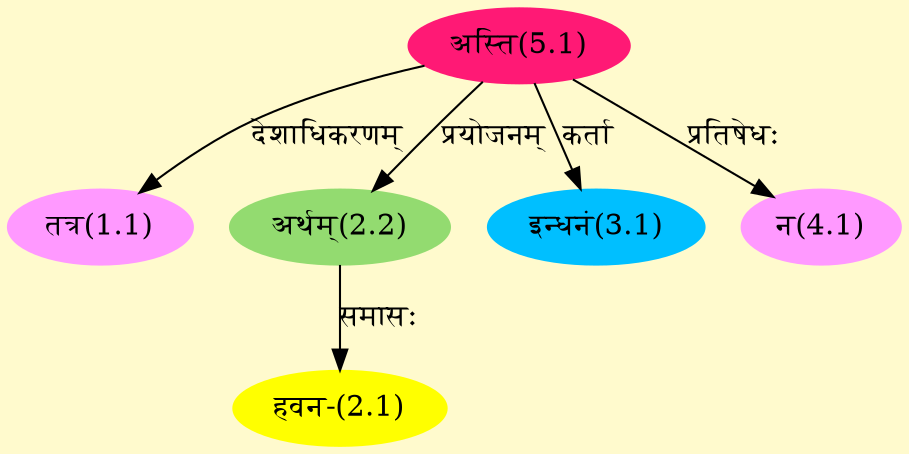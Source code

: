 digraph G{
rankdir=BT;
 compound=true;
 bgcolor="lemonchiffon1";
Node1_1 [style=filled, color="#FF99FF" label = "तत्र(1.1)"]
Node5_1 [style=filled, color="#FF1975" label = "अस्ति(5.1)"]
Node2_1 [style=filled, color="#FFFF00" label = "हवन-(2.1)"]
Node2_2 [style=filled, color="#93DB70" label = "अर्थम्(2.2)"]
Node3_1 [style=filled, color="#00BFFF" label = "इन्धनं(3.1)"]
Node4_1 [style=filled, color="#FF99FF" label = "न(4.1)"]
/* Start of Relations section */

Node1_1 -> Node5_1 [  label="देशाधिकरणम्"  dir="back" ]
Node2_1 -> Node2_2 [  label="समासः"  dir="back" ]
Node2_2 -> Node5_1 [  label="प्रयोजनम्"  dir="back" ]
Node3_1 -> Node5_1 [  label="कर्ता"  dir="back" ]
Node4_1 -> Node5_1 [  label="प्रतिषेधः"  dir="back" ]
}

